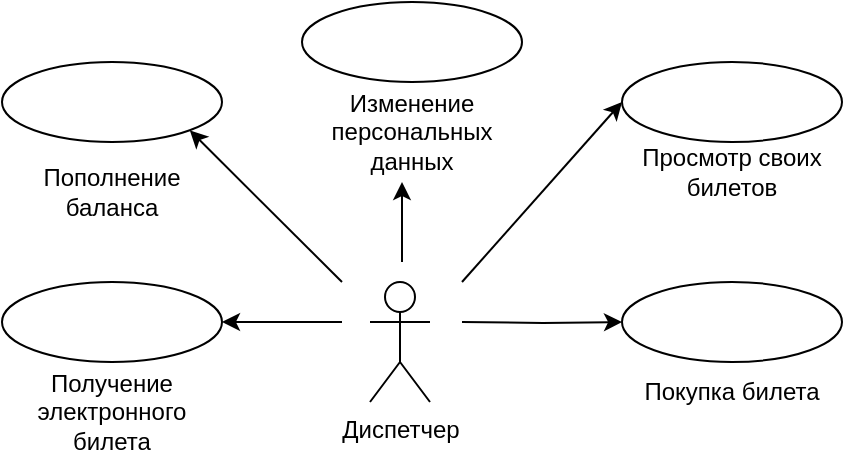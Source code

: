<mxfile version="21.5.0" type="device">
  <diagram name="Страница 1" id="az1gysKcP3N_YfgW6BbR">
    <mxGraphModel dx="690" dy="409" grid="1" gridSize="10" guides="1" tooltips="1" connect="1" arrows="1" fold="1" page="1" pageScale="1" pageWidth="827" pageHeight="1169" math="0" shadow="0">
      <root>
        <mxCell id="0" />
        <mxCell id="1" parent="0" />
        <mxCell id="x6giBed8Eq57TnZa8WMb-3" style="edgeStyle=orthogonalEdgeStyle;rounded=0;orthogonalLoop=1;jettySize=auto;html=1;entryX=0;entryY=0.5;entryDx=0;entryDy=0;" edge="1" parent="1" target="x6giBed8Eq57TnZa8WMb-2">
          <mxGeometry relative="1" as="geometry">
            <mxPoint x="430" y="240" as="sourcePoint" />
          </mxGeometry>
        </mxCell>
        <mxCell id="x6giBed8Eq57TnZa8WMb-1" value="Диспетчер" style="shape=umlActor;verticalLabelPosition=bottom;verticalAlign=top;html=1;outlineConnect=0;" vertex="1" parent="1">
          <mxGeometry x="384" y="220" width="30" height="60" as="geometry" />
        </mxCell>
        <mxCell id="x6giBed8Eq57TnZa8WMb-2" value="" style="ellipse;whiteSpace=wrap;html=1;" vertex="1" parent="1">
          <mxGeometry x="510" y="220" width="110" height="40" as="geometry" />
        </mxCell>
        <mxCell id="x6giBed8Eq57TnZa8WMb-4" value="Покупка билета" style="text;html=1;strokeColor=none;fillColor=none;align=center;verticalAlign=middle;whiteSpace=wrap;rounded=0;" vertex="1" parent="1">
          <mxGeometry x="510" y="260" width="110" height="30" as="geometry" />
        </mxCell>
        <mxCell id="x6giBed8Eq57TnZa8WMb-5" value="" style="ellipse;whiteSpace=wrap;html=1;" vertex="1" parent="1">
          <mxGeometry x="510" y="110" width="110" height="40" as="geometry" />
        </mxCell>
        <mxCell id="x6giBed8Eq57TnZa8WMb-6" value="Просмотр своих билетов" style="text;html=1;strokeColor=none;fillColor=none;align=center;verticalAlign=middle;whiteSpace=wrap;rounded=0;" vertex="1" parent="1">
          <mxGeometry x="510" y="150" width="110" height="30" as="geometry" />
        </mxCell>
        <mxCell id="x6giBed8Eq57TnZa8WMb-7" value="" style="endArrow=classic;html=1;rounded=0;entryX=0;entryY=0.5;entryDx=0;entryDy=0;" edge="1" parent="1" target="x6giBed8Eq57TnZa8WMb-5">
          <mxGeometry width="50" height="50" relative="1" as="geometry">
            <mxPoint x="430" y="220" as="sourcePoint" />
            <mxPoint x="380" y="110" as="targetPoint" />
          </mxGeometry>
        </mxCell>
        <mxCell id="x6giBed8Eq57TnZa8WMb-9" value="" style="ellipse;whiteSpace=wrap;html=1;" vertex="1" parent="1">
          <mxGeometry x="350" y="80" width="110" height="40" as="geometry" />
        </mxCell>
        <mxCell id="x6giBed8Eq57TnZa8WMb-10" value="Изменение персональных данных" style="text;html=1;strokeColor=none;fillColor=none;align=center;verticalAlign=middle;whiteSpace=wrap;rounded=0;" vertex="1" parent="1">
          <mxGeometry x="350" y="130" width="110" height="30" as="geometry" />
        </mxCell>
        <mxCell id="x6giBed8Eq57TnZa8WMb-12" value="" style="endArrow=classic;html=1;rounded=0;" edge="1" parent="1">
          <mxGeometry width="50" height="50" relative="1" as="geometry">
            <mxPoint x="400" y="210" as="sourcePoint" />
            <mxPoint x="400" y="170" as="targetPoint" />
          </mxGeometry>
        </mxCell>
        <mxCell id="x6giBed8Eq57TnZa8WMb-14" value="" style="ellipse;whiteSpace=wrap;html=1;" vertex="1" parent="1">
          <mxGeometry x="200" y="110" width="110" height="40" as="geometry" />
        </mxCell>
        <mxCell id="x6giBed8Eq57TnZa8WMb-15" value="Пополнение баланса" style="text;html=1;strokeColor=none;fillColor=none;align=center;verticalAlign=middle;whiteSpace=wrap;rounded=0;" vertex="1" parent="1">
          <mxGeometry x="200" y="160" width="110" height="30" as="geometry" />
        </mxCell>
        <mxCell id="x6giBed8Eq57TnZa8WMb-16" value="" style="endArrow=classic;html=1;rounded=0;entryX=1;entryY=1;entryDx=0;entryDy=0;" edge="1" parent="1" target="x6giBed8Eq57TnZa8WMb-14">
          <mxGeometry width="50" height="50" relative="1" as="geometry">
            <mxPoint x="370" y="220" as="sourcePoint" />
            <mxPoint x="260" y="300" as="targetPoint" />
          </mxGeometry>
        </mxCell>
        <mxCell id="x6giBed8Eq57TnZa8WMb-18" value="" style="ellipse;whiteSpace=wrap;html=1;" vertex="1" parent="1">
          <mxGeometry x="200" y="220" width="110" height="40" as="geometry" />
        </mxCell>
        <mxCell id="x6giBed8Eq57TnZa8WMb-19" value="Получение электронного билета" style="text;html=1;strokeColor=none;fillColor=none;align=center;verticalAlign=middle;whiteSpace=wrap;rounded=0;" vertex="1" parent="1">
          <mxGeometry x="200" y="270" width="110" height="30" as="geometry" />
        </mxCell>
        <mxCell id="x6giBed8Eq57TnZa8WMb-20" value="" style="endArrow=classic;html=1;rounded=0;entryX=1;entryY=0.5;entryDx=0;entryDy=0;" edge="1" parent="1" target="x6giBed8Eq57TnZa8WMb-18">
          <mxGeometry width="50" height="50" relative="1" as="geometry">
            <mxPoint x="370" y="240" as="sourcePoint" />
            <mxPoint x="320" y="240" as="targetPoint" />
          </mxGeometry>
        </mxCell>
      </root>
    </mxGraphModel>
  </diagram>
</mxfile>
